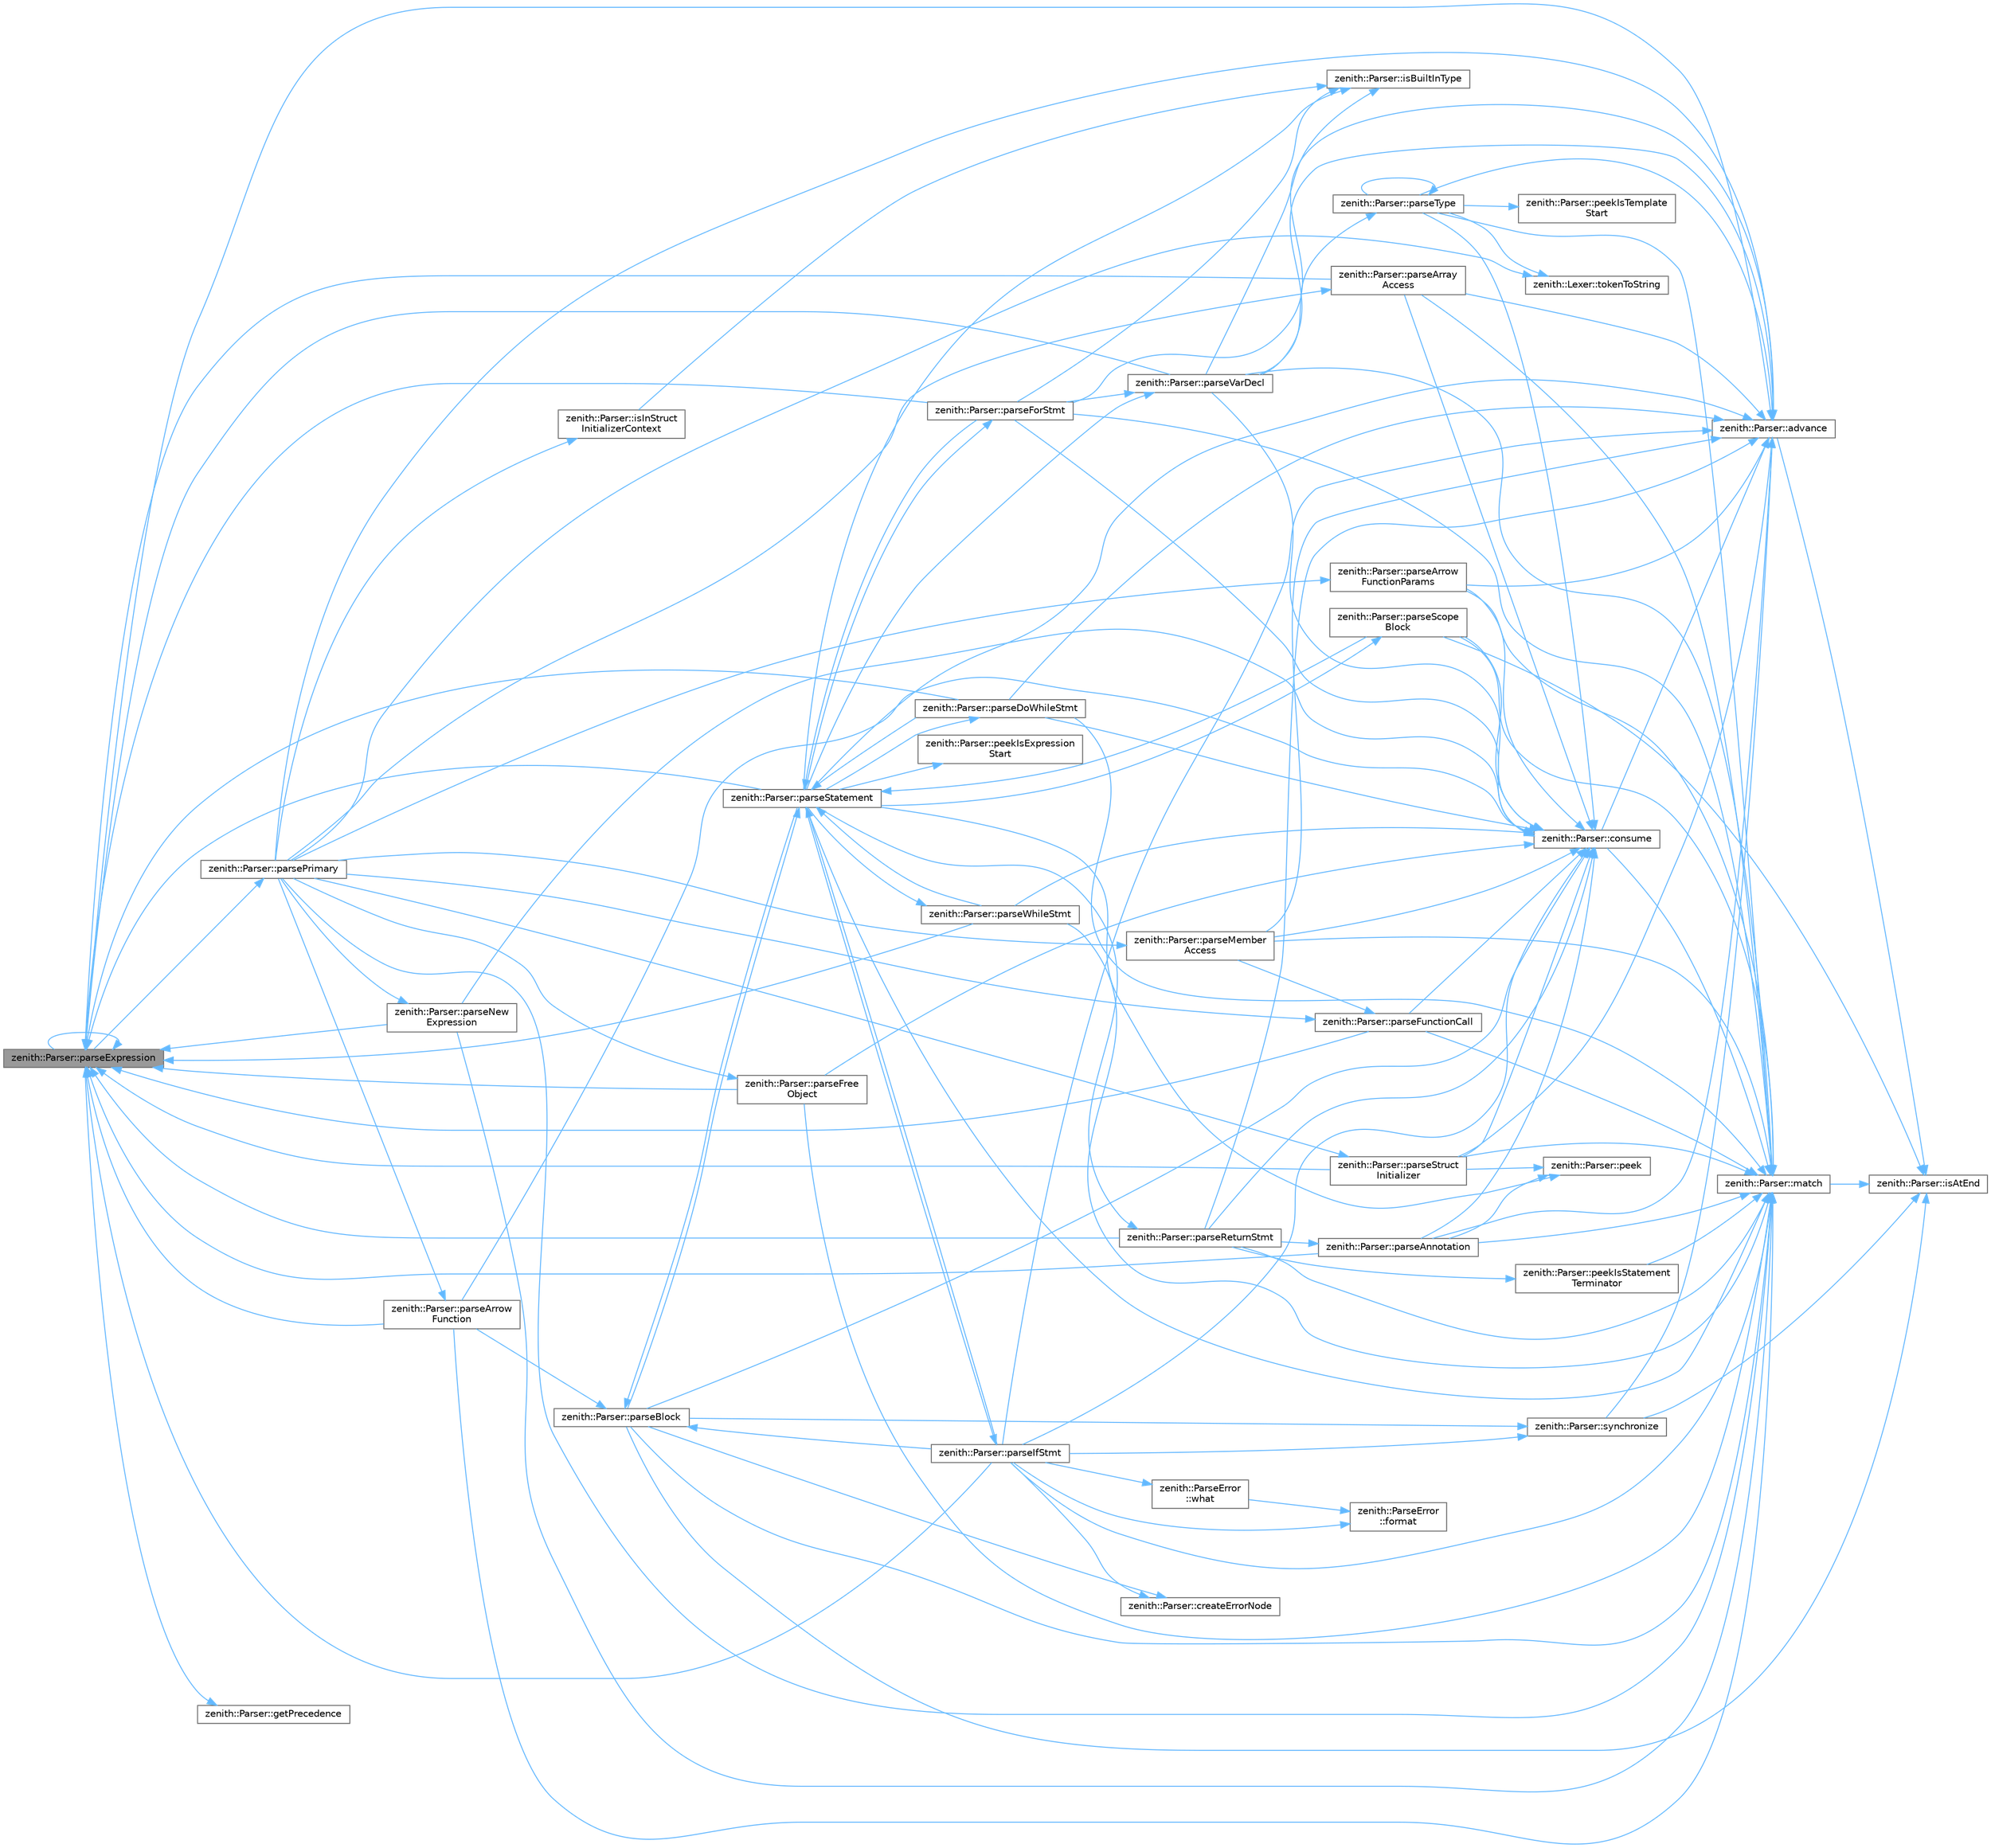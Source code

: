 digraph "zenith::Parser::parseExpression"
{
 // LATEX_PDF_SIZE
  bgcolor="transparent";
  edge [fontname=Helvetica,fontsize=10,labelfontname=Helvetica,labelfontsize=10];
  node [fontname=Helvetica,fontsize=10,shape=box,height=0.2,width=0.4];
  rankdir="LR";
  Node1 [id="Node000001",label="zenith::Parser::parseExpression",height=0.2,width=0.4,color="gray40", fillcolor="grey60", style="filled", fontcolor="black",tooltip=" "];
  Node1 -> Node2 [id="edge1_Node000001_Node000002",color="steelblue1",style="solid",tooltip=" "];
  Node2 [id="Node000002",label="zenith::Parser::advance",height=0.2,width=0.4,color="grey40", fillcolor="white", style="filled",URL="$classzenith_1_1_parser.html#a9639927866a398781d4c1d205da431d8",tooltip=" "];
  Node2 -> Node3 [id="edge2_Node000002_Node000003",color="steelblue1",style="solid",tooltip=" "];
  Node3 [id="Node000003",label="zenith::Parser::isAtEnd",height=0.2,width=0.4,color="grey40", fillcolor="white", style="filled",URL="$classzenith_1_1_parser.html#a7fa9d1e2197db94168ba4e2c4fd98ad1",tooltip=" "];
  Node1 -> Node4 [id="edge3_Node000001_Node000004",color="steelblue1",style="solid",tooltip=" "];
  Node4 [id="Node000004",label="zenith::Parser::getPrecedence",height=0.2,width=0.4,color="grey40", fillcolor="white", style="filled",URL="$classzenith_1_1_parser.html#a5386ec516fb692a1b1ecd9058ca2c19e",tooltip=" "];
  Node1 -> Node1 [id="edge4_Node000001_Node000001",color="steelblue1",style="solid",tooltip=" "];
  Node1 -> Node5 [id="edge5_Node000001_Node000005",color="steelblue1",style="solid",tooltip=" "];
  Node5 [id="Node000005",label="zenith::Parser::parsePrimary",height=0.2,width=0.4,color="grey40", fillcolor="white", style="filled",URL="$classzenith_1_1_parser.html#a9425b18adfbb62629ae5ea654addc7cb",tooltip=" "];
  Node5 -> Node2 [id="edge6_Node000005_Node000002",color="steelblue1",style="solid",tooltip=" "];
  Node5 -> Node6 [id="edge7_Node000005_Node000006",color="steelblue1",style="solid",tooltip=" "];
  Node6 [id="Node000006",label="zenith::Parser::isInStruct\lInitializerContext",height=0.2,width=0.4,color="grey40", fillcolor="white", style="filled",URL="$classzenith_1_1_parser.html#a122c98490d526265ce1a9a2ecaf188f9",tooltip=" "];
  Node6 -> Node7 [id="edge8_Node000006_Node000007",color="steelblue1",style="solid",tooltip=" "];
  Node7 [id="Node000007",label="zenith::Parser::isBuiltInType",height=0.2,width=0.4,color="grey40", fillcolor="white", style="filled",URL="$classzenith_1_1_parser.html#a68c100d957e0a8960de2fca188e23054",tooltip=" "];
  Node5 -> Node8 [id="edge9_Node000005_Node000008",color="steelblue1",style="solid",tooltip=" "];
  Node8 [id="Node000008",label="zenith::Parser::match",height=0.2,width=0.4,color="grey40", fillcolor="white", style="filled",URL="$classzenith_1_1_parser.html#a6a8b25ba2a7a7f371a02b1419121e8cb",tooltip=" "];
  Node8 -> Node3 [id="edge10_Node000008_Node000003",color="steelblue1",style="solid",tooltip=" "];
  Node5 -> Node9 [id="edge11_Node000005_Node000009",color="steelblue1",style="solid",tooltip=" "];
  Node9 [id="Node000009",label="zenith::Parser::parseArray\lAccess",height=0.2,width=0.4,color="grey40", fillcolor="white", style="filled",URL="$classzenith_1_1_parser.html#ad32b5cfe98f909cade9216d65b046f58",tooltip=" "];
  Node9 -> Node2 [id="edge12_Node000009_Node000002",color="steelblue1",style="solid",tooltip=" "];
  Node9 -> Node10 [id="edge13_Node000009_Node000010",color="steelblue1",style="solid",tooltip=" "];
  Node10 [id="Node000010",label="zenith::Parser::consume",height=0.2,width=0.4,color="grey40", fillcolor="white", style="filled",URL="$classzenith_1_1_parser.html#a729f5bdd53b7be97e8f5f3fb28f64249",tooltip=" "];
  Node10 -> Node2 [id="edge14_Node000010_Node000002",color="steelblue1",style="solid",tooltip=" "];
  Node10 -> Node8 [id="edge15_Node000010_Node000008",color="steelblue1",style="solid",tooltip=" "];
  Node9 -> Node8 [id="edge16_Node000009_Node000008",color="steelblue1",style="solid",tooltip=" "];
  Node9 -> Node1 [id="edge17_Node000009_Node000001",color="steelblue1",style="solid",tooltip=" "];
  Node5 -> Node11 [id="edge18_Node000005_Node000011",color="steelblue1",style="solid",tooltip=" "];
  Node11 [id="Node000011",label="zenith::Parser::parseArrow\lFunction",height=0.2,width=0.4,color="grey40", fillcolor="white", style="filled",URL="$classzenith_1_1_parser.html#a7ea0f8e309ed2fbdf1a9e2ebfa2fbf8d",tooltip=" "];
  Node11 -> Node10 [id="edge19_Node000011_Node000010",color="steelblue1",style="solid",tooltip=" "];
  Node11 -> Node8 [id="edge20_Node000011_Node000008",color="steelblue1",style="solid",tooltip=" "];
  Node11 -> Node12 [id="edge21_Node000011_Node000012",color="steelblue1",style="solid",tooltip=" "];
  Node12 [id="Node000012",label="zenith::Parser::parseBlock",height=0.2,width=0.4,color="grey40", fillcolor="white", style="filled",URL="$classzenith_1_1_parser.html#afed5c18e77fc012fe5db9f9e6175e642",tooltip=" "];
  Node12 -> Node10 [id="edge22_Node000012_Node000010",color="steelblue1",style="solid",tooltip=" "];
  Node12 -> Node13 [id="edge23_Node000012_Node000013",color="steelblue1",style="solid",tooltip=" "];
  Node13 [id="Node000013",label="zenith::Parser::createErrorNode",height=0.2,width=0.4,color="grey40", fillcolor="white", style="filled",URL="$classzenith_1_1_parser.html#a6576cab9cc379e6ba26cfce915ad3de6",tooltip=" "];
  Node12 -> Node3 [id="edge24_Node000012_Node000003",color="steelblue1",style="solid",tooltip=" "];
  Node12 -> Node8 [id="edge25_Node000012_Node000008",color="steelblue1",style="solid",tooltip=" "];
  Node12 -> Node14 [id="edge26_Node000012_Node000014",color="steelblue1",style="solid",tooltip=" "];
  Node14 [id="Node000014",label="zenith::Parser::parseStatement",height=0.2,width=0.4,color="grey40", fillcolor="white", style="filled",URL="$classzenith_1_1_parser.html#ada8dc19e8cb4a0f1b37d3ef6a2eb3f9d",tooltip=" "];
  Node14 -> Node2 [id="edge27_Node000014_Node000002",color="steelblue1",style="solid",tooltip=" "];
  Node14 -> Node7 [id="edge28_Node000014_Node000007",color="steelblue1",style="solid",tooltip=" "];
  Node14 -> Node8 [id="edge29_Node000014_Node000008",color="steelblue1",style="solid",tooltip=" "];
  Node14 -> Node12 [id="edge30_Node000014_Node000012",color="steelblue1",style="solid",tooltip=" "];
  Node14 -> Node15 [id="edge31_Node000014_Node000015",color="steelblue1",style="solid",tooltip=" "];
  Node15 [id="Node000015",label="zenith::Parser::parseDoWhileStmt",height=0.2,width=0.4,color="grey40", fillcolor="white", style="filled",URL="$classzenith_1_1_parser.html#a17d038fc7ad2c0dac1b038889f4426ca",tooltip=" "];
  Node15 -> Node2 [id="edge32_Node000015_Node000002",color="steelblue1",style="solid",tooltip=" "];
  Node15 -> Node10 [id="edge33_Node000015_Node000010",color="steelblue1",style="solid",tooltip=" "];
  Node15 -> Node8 [id="edge34_Node000015_Node000008",color="steelblue1",style="solid",tooltip=" "];
  Node15 -> Node1 [id="edge35_Node000015_Node000001",color="steelblue1",style="solid",tooltip=" "];
  Node15 -> Node14 [id="edge36_Node000015_Node000014",color="steelblue1",style="solid",tooltip=" "];
  Node14 -> Node1 [id="edge37_Node000014_Node000001",color="steelblue1",style="solid",tooltip=" "];
  Node14 -> Node16 [id="edge38_Node000014_Node000016",color="steelblue1",style="solid",tooltip=" "];
  Node16 [id="Node000016",label="zenith::Parser::parseForStmt",height=0.2,width=0.4,color="grey40", fillcolor="white", style="filled",URL="$classzenith_1_1_parser.html#ab8ae32b49e1a7d1492f14c6b381aa52b",tooltip=" "];
  Node16 -> Node2 [id="edge39_Node000016_Node000002",color="steelblue1",style="solid",tooltip=" "];
  Node16 -> Node10 [id="edge40_Node000016_Node000010",color="steelblue1",style="solid",tooltip=" "];
  Node16 -> Node7 [id="edge41_Node000016_Node000007",color="steelblue1",style="solid",tooltip=" "];
  Node16 -> Node8 [id="edge42_Node000016_Node000008",color="steelblue1",style="solid",tooltip=" "];
  Node16 -> Node1 [id="edge43_Node000016_Node000001",color="steelblue1",style="solid",tooltip=" "];
  Node16 -> Node14 [id="edge44_Node000016_Node000014",color="steelblue1",style="solid",tooltip=" "];
  Node16 -> Node17 [id="edge45_Node000016_Node000017",color="steelblue1",style="solid",tooltip=" "];
  Node17 [id="Node000017",label="zenith::Parser::parseVarDecl",height=0.2,width=0.4,color="grey40", fillcolor="white", style="filled",URL="$classzenith_1_1_parser.html#a4846f1e07a0155bb95bfee2888cd4e49",tooltip=" "];
  Node17 -> Node2 [id="edge46_Node000017_Node000002",color="steelblue1",style="solid",tooltip=" "];
  Node17 -> Node10 [id="edge47_Node000017_Node000010",color="steelblue1",style="solid",tooltip=" "];
  Node17 -> Node7 [id="edge48_Node000017_Node000007",color="steelblue1",style="solid",tooltip=" "];
  Node17 -> Node8 [id="edge49_Node000017_Node000008",color="steelblue1",style="solid",tooltip=" "];
  Node17 -> Node1 [id="edge50_Node000017_Node000001",color="steelblue1",style="solid",tooltip=" "];
  Node17 -> Node18 [id="edge51_Node000017_Node000018",color="steelblue1",style="solid",tooltip=" "];
  Node18 [id="Node000018",label="zenith::Parser::parseType",height=0.2,width=0.4,color="grey40", fillcolor="white", style="filled",URL="$classzenith_1_1_parser.html#a62bb32082ed32f00e6071e1acc026ea1",tooltip=" "];
  Node18 -> Node2 [id="edge52_Node000018_Node000002",color="steelblue1",style="solid",tooltip=" "];
  Node18 -> Node10 [id="edge53_Node000018_Node000010",color="steelblue1",style="solid",tooltip=" "];
  Node18 -> Node8 [id="edge54_Node000018_Node000008",color="steelblue1",style="solid",tooltip=" "];
  Node18 -> Node18 [id="edge55_Node000018_Node000018",color="steelblue1",style="solid",tooltip=" "];
  Node18 -> Node19 [id="edge56_Node000018_Node000019",color="steelblue1",style="solid",tooltip=" "];
  Node19 [id="Node000019",label="zenith::Parser::peekIsTemplate\lStart",height=0.2,width=0.4,color="grey40", fillcolor="white", style="filled",URL="$classzenith_1_1_parser.html#adc6473d2aff0043321f35dfdf132f618",tooltip=" "];
  Node18 -> Node20 [id="edge57_Node000018_Node000020",color="steelblue1",style="solid",tooltip=" "];
  Node20 [id="Node000020",label="zenith::Lexer::tokenToString",height=0.2,width=0.4,color="grey40", fillcolor="white", style="filled",URL="$classzenith_1_1_lexer.html#a7265d90eb9fdc3d46aacdcf2a7e84a23",tooltip=" "];
  Node14 -> Node21 [id="edge58_Node000014_Node000021",color="steelblue1",style="solid",tooltip=" "];
  Node21 [id="Node000021",label="zenith::Parser::parseIfStmt",height=0.2,width=0.4,color="grey40", fillcolor="white", style="filled",URL="$classzenith_1_1_parser.html#a6086729ddce119c88e10fe622d069d8f",tooltip=" "];
  Node21 -> Node2 [id="edge59_Node000021_Node000002",color="steelblue1",style="solid",tooltip=" "];
  Node21 -> Node10 [id="edge60_Node000021_Node000010",color="steelblue1",style="solid",tooltip=" "];
  Node21 -> Node13 [id="edge61_Node000021_Node000013",color="steelblue1",style="solid",tooltip=" "];
  Node21 -> Node22 [id="edge62_Node000021_Node000022",color="steelblue1",style="solid",tooltip=" "];
  Node22 [id="Node000022",label="zenith::ParseError\l::format",height=0.2,width=0.4,color="grey40", fillcolor="white", style="filled",URL="$classzenith_1_1_parse_error.html#a432ddabc956004a6660137f537d2ba45",tooltip=" "];
  Node21 -> Node8 [id="edge63_Node000021_Node000008",color="steelblue1",style="solid",tooltip=" "];
  Node21 -> Node12 [id="edge64_Node000021_Node000012",color="steelblue1",style="solid",tooltip=" "];
  Node21 -> Node1 [id="edge65_Node000021_Node000001",color="steelblue1",style="solid",tooltip=" "];
  Node21 -> Node14 [id="edge66_Node000021_Node000014",color="steelblue1",style="solid",tooltip=" "];
  Node21 -> Node23 [id="edge67_Node000021_Node000023",color="steelblue1",style="solid",tooltip=" "];
  Node23 [id="Node000023",label="zenith::Parser::synchronize",height=0.2,width=0.4,color="grey40", fillcolor="white", style="filled",URL="$classzenith_1_1_parser.html#a09ca7eb4b886643cc7673062713a718f",tooltip=" "];
  Node23 -> Node2 [id="edge68_Node000023_Node000002",color="steelblue1",style="solid",tooltip=" "];
  Node23 -> Node3 [id="edge69_Node000023_Node000003",color="steelblue1",style="solid",tooltip=" "];
  Node21 -> Node24 [id="edge70_Node000021_Node000024",color="steelblue1",style="solid",tooltip=" "];
  Node24 [id="Node000024",label="zenith::ParseError\l::what",height=0.2,width=0.4,color="grey40", fillcolor="white", style="filled",URL="$classzenith_1_1_parse_error.html#a9fb114a980ca601574f4dd9cf122aa0e",tooltip=" "];
  Node24 -> Node22 [id="edge71_Node000024_Node000022",color="steelblue1",style="solid",tooltip=" "];
  Node14 -> Node25 [id="edge72_Node000014_Node000025",color="steelblue1",style="solid",tooltip=" "];
  Node25 [id="Node000025",label="zenith::Parser::parseReturnStmt",height=0.2,width=0.4,color="grey40", fillcolor="white", style="filled",URL="$classzenith_1_1_parser.html#a5e026e55d4a57bea1b5ffa7d3b5e93a8",tooltip=" "];
  Node25 -> Node2 [id="edge73_Node000025_Node000002",color="steelblue1",style="solid",tooltip=" "];
  Node25 -> Node10 [id="edge74_Node000025_Node000010",color="steelblue1",style="solid",tooltip=" "];
  Node25 -> Node8 [id="edge75_Node000025_Node000008",color="steelblue1",style="solid",tooltip=" "];
  Node25 -> Node26 [id="edge76_Node000025_Node000026",color="steelblue1",style="solid",tooltip=" "];
  Node26 [id="Node000026",label="zenith::Parser::parseAnnotation",height=0.2,width=0.4,color="grey40", fillcolor="white", style="filled",URL="$classzenith_1_1_parser.html#afff2e82900309df63d9aa89f4d3e31d6",tooltip=" "];
  Node26 -> Node2 [id="edge77_Node000026_Node000002",color="steelblue1",style="solid",tooltip=" "];
  Node26 -> Node10 [id="edge78_Node000026_Node000010",color="steelblue1",style="solid",tooltip=" "];
  Node26 -> Node8 [id="edge79_Node000026_Node000008",color="steelblue1",style="solid",tooltip=" "];
  Node26 -> Node1 [id="edge80_Node000026_Node000001",color="steelblue1",style="solid",tooltip=" "];
  Node26 -> Node27 [id="edge81_Node000026_Node000027",color="steelblue1",style="solid",tooltip=" "];
  Node27 [id="Node000027",label="zenith::Parser::peek",height=0.2,width=0.4,color="grey40", fillcolor="white", style="filled",URL="$classzenith_1_1_parser.html#a979d431c48a2bb73bd40a9fd6d65ba36",tooltip=" "];
  Node25 -> Node1 [id="edge82_Node000025_Node000001",color="steelblue1",style="solid",tooltip=" "];
  Node25 -> Node28 [id="edge83_Node000025_Node000028",color="steelblue1",style="solid",tooltip=" "];
  Node28 [id="Node000028",label="zenith::Parser::peekIsStatement\lTerminator",height=0.2,width=0.4,color="grey40", fillcolor="white", style="filled",URL="$classzenith_1_1_parser.html#a4deb3146abfbc7ce7f5a4cc973a9fc18",tooltip=" "];
  Node28 -> Node8 [id="edge84_Node000028_Node000008",color="steelblue1",style="solid",tooltip=" "];
  Node14 -> Node29 [id="edge85_Node000014_Node000029",color="steelblue1",style="solid",tooltip=" "];
  Node29 [id="Node000029",label="zenith::Parser::parseScope\lBlock",height=0.2,width=0.4,color="grey40", fillcolor="white", style="filled",URL="$classzenith_1_1_parser.html#acd4ccda2b4a409498daa93e31f2bc23f",tooltip=" "];
  Node29 -> Node10 [id="edge86_Node000029_Node000010",color="steelblue1",style="solid",tooltip=" "];
  Node29 -> Node3 [id="edge87_Node000029_Node000003",color="steelblue1",style="solid",tooltip=" "];
  Node29 -> Node8 [id="edge88_Node000029_Node000008",color="steelblue1",style="solid",tooltip=" "];
  Node29 -> Node14 [id="edge89_Node000029_Node000014",color="steelblue1",style="solid",tooltip=" "];
  Node14 -> Node17 [id="edge90_Node000014_Node000017",color="steelblue1",style="solid",tooltip=" "];
  Node14 -> Node30 [id="edge91_Node000014_Node000030",color="steelblue1",style="solid",tooltip=" "];
  Node30 [id="Node000030",label="zenith::Parser::parseWhileStmt",height=0.2,width=0.4,color="grey40", fillcolor="white", style="filled",URL="$classzenith_1_1_parser.html#a6f8fd13014d6a0e82f53ce08a8f9766d",tooltip=" "];
  Node30 -> Node10 [id="edge92_Node000030_Node000010",color="steelblue1",style="solid",tooltip=" "];
  Node30 -> Node8 [id="edge93_Node000030_Node000008",color="steelblue1",style="solid",tooltip=" "];
  Node30 -> Node1 [id="edge94_Node000030_Node000001",color="steelblue1",style="solid",tooltip=" "];
  Node30 -> Node14 [id="edge95_Node000030_Node000014",color="steelblue1",style="solid",tooltip=" "];
  Node14 -> Node27 [id="edge96_Node000014_Node000027",color="steelblue1",style="solid",tooltip=" "];
  Node14 -> Node31 [id="edge97_Node000014_Node000031",color="steelblue1",style="solid",tooltip=" "];
  Node31 [id="Node000031",label="zenith::Parser::peekIsExpression\lStart",height=0.2,width=0.4,color="grey40", fillcolor="white", style="filled",URL="$classzenith_1_1_parser.html#ad60004f6810cc28102461c948ec5bb2f",tooltip=" "];
  Node12 -> Node23 [id="edge98_Node000012_Node000023",color="steelblue1",style="solid",tooltip=" "];
  Node11 -> Node1 [id="edge99_Node000011_Node000001",color="steelblue1",style="solid",tooltip=" "];
  Node5 -> Node32 [id="edge100_Node000005_Node000032",color="steelblue1",style="solid",tooltip=" "];
  Node32 [id="Node000032",label="zenith::Parser::parseArrow\lFunctionParams",height=0.2,width=0.4,color="grey40", fillcolor="white", style="filled",URL="$classzenith_1_1_parser.html#adfd7efe9485b95d3c1d2acbcec912527",tooltip=" "];
  Node32 -> Node2 [id="edge101_Node000032_Node000002",color="steelblue1",style="solid",tooltip=" "];
  Node32 -> Node10 [id="edge102_Node000032_Node000010",color="steelblue1",style="solid",tooltip=" "];
  Node32 -> Node8 [id="edge103_Node000032_Node000008",color="steelblue1",style="solid",tooltip=" "];
  Node5 -> Node33 [id="edge104_Node000005_Node000033",color="steelblue1",style="solid",tooltip=" "];
  Node33 [id="Node000033",label="zenith::Parser::parseFree\lObject",height=0.2,width=0.4,color="grey40", fillcolor="white", style="filled",URL="$classzenith_1_1_parser.html#a697fe5477ca0023efdefd6e66f4e0a49",tooltip=" "];
  Node33 -> Node10 [id="edge105_Node000033_Node000010",color="steelblue1",style="solid",tooltip=" "];
  Node33 -> Node8 [id="edge106_Node000033_Node000008",color="steelblue1",style="solid",tooltip=" "];
  Node33 -> Node1 [id="edge107_Node000033_Node000001",color="steelblue1",style="solid",tooltip=" "];
  Node5 -> Node34 [id="edge108_Node000005_Node000034",color="steelblue1",style="solid",tooltip=" "];
  Node34 [id="Node000034",label="zenith::Parser::parseFunctionCall",height=0.2,width=0.4,color="grey40", fillcolor="white", style="filled",URL="$classzenith_1_1_parser.html#ae2442c2e624e13794605b1ff56047ee8",tooltip=" "];
  Node34 -> Node10 [id="edge109_Node000034_Node000010",color="steelblue1",style="solid",tooltip=" "];
  Node34 -> Node8 [id="edge110_Node000034_Node000008",color="steelblue1",style="solid",tooltip=" "];
  Node34 -> Node1 [id="edge111_Node000034_Node000001",color="steelblue1",style="solid",tooltip=" "];
  Node5 -> Node35 [id="edge112_Node000005_Node000035",color="steelblue1",style="solid",tooltip=" "];
  Node35 [id="Node000035",label="zenith::Parser::parseMember\lAccess",height=0.2,width=0.4,color="grey40", fillcolor="white", style="filled",URL="$classzenith_1_1_parser.html#a5f581f39453bce8e553d9d96c5c8d0d2",tooltip=" "];
  Node35 -> Node2 [id="edge113_Node000035_Node000002",color="steelblue1",style="solid",tooltip=" "];
  Node35 -> Node10 [id="edge114_Node000035_Node000010",color="steelblue1",style="solid",tooltip=" "];
  Node35 -> Node8 [id="edge115_Node000035_Node000008",color="steelblue1",style="solid",tooltip=" "];
  Node35 -> Node34 [id="edge116_Node000035_Node000034",color="steelblue1",style="solid",tooltip=" "];
  Node5 -> Node36 [id="edge117_Node000005_Node000036",color="steelblue1",style="solid",tooltip=" "];
  Node36 [id="Node000036",label="zenith::Parser::parseNew\lExpression",height=0.2,width=0.4,color="grey40", fillcolor="white", style="filled",URL="$classzenith_1_1_parser.html#aa984ed730ca80620a7033d259b6faea5",tooltip=" "];
  Node36 -> Node10 [id="edge118_Node000036_Node000010",color="steelblue1",style="solid",tooltip=" "];
  Node36 -> Node8 [id="edge119_Node000036_Node000008",color="steelblue1",style="solid",tooltip=" "];
  Node36 -> Node1 [id="edge120_Node000036_Node000001",color="steelblue1",style="solid",tooltip=" "];
  Node5 -> Node37 [id="edge121_Node000005_Node000037",color="steelblue1",style="solid",tooltip=" "];
  Node37 [id="Node000037",label="zenith::Parser::parseStruct\lInitializer",height=0.2,width=0.4,color="grey40", fillcolor="white", style="filled",URL="$classzenith_1_1_parser.html#a4646bbfa2a663abbc777ae26d44e9522",tooltip=" "];
  Node37 -> Node2 [id="edge122_Node000037_Node000002",color="steelblue1",style="solid",tooltip=" "];
  Node37 -> Node10 [id="edge123_Node000037_Node000010",color="steelblue1",style="solid",tooltip=" "];
  Node37 -> Node8 [id="edge124_Node000037_Node000008",color="steelblue1",style="solid",tooltip=" "];
  Node37 -> Node1 [id="edge125_Node000037_Node000001",color="steelblue1",style="solid",tooltip=" "];
  Node37 -> Node27 [id="edge126_Node000037_Node000027",color="steelblue1",style="solid",tooltip=" "];
  Node5 -> Node20 [id="edge127_Node000005_Node000020",color="steelblue1",style="solid",tooltip=" "];
}
